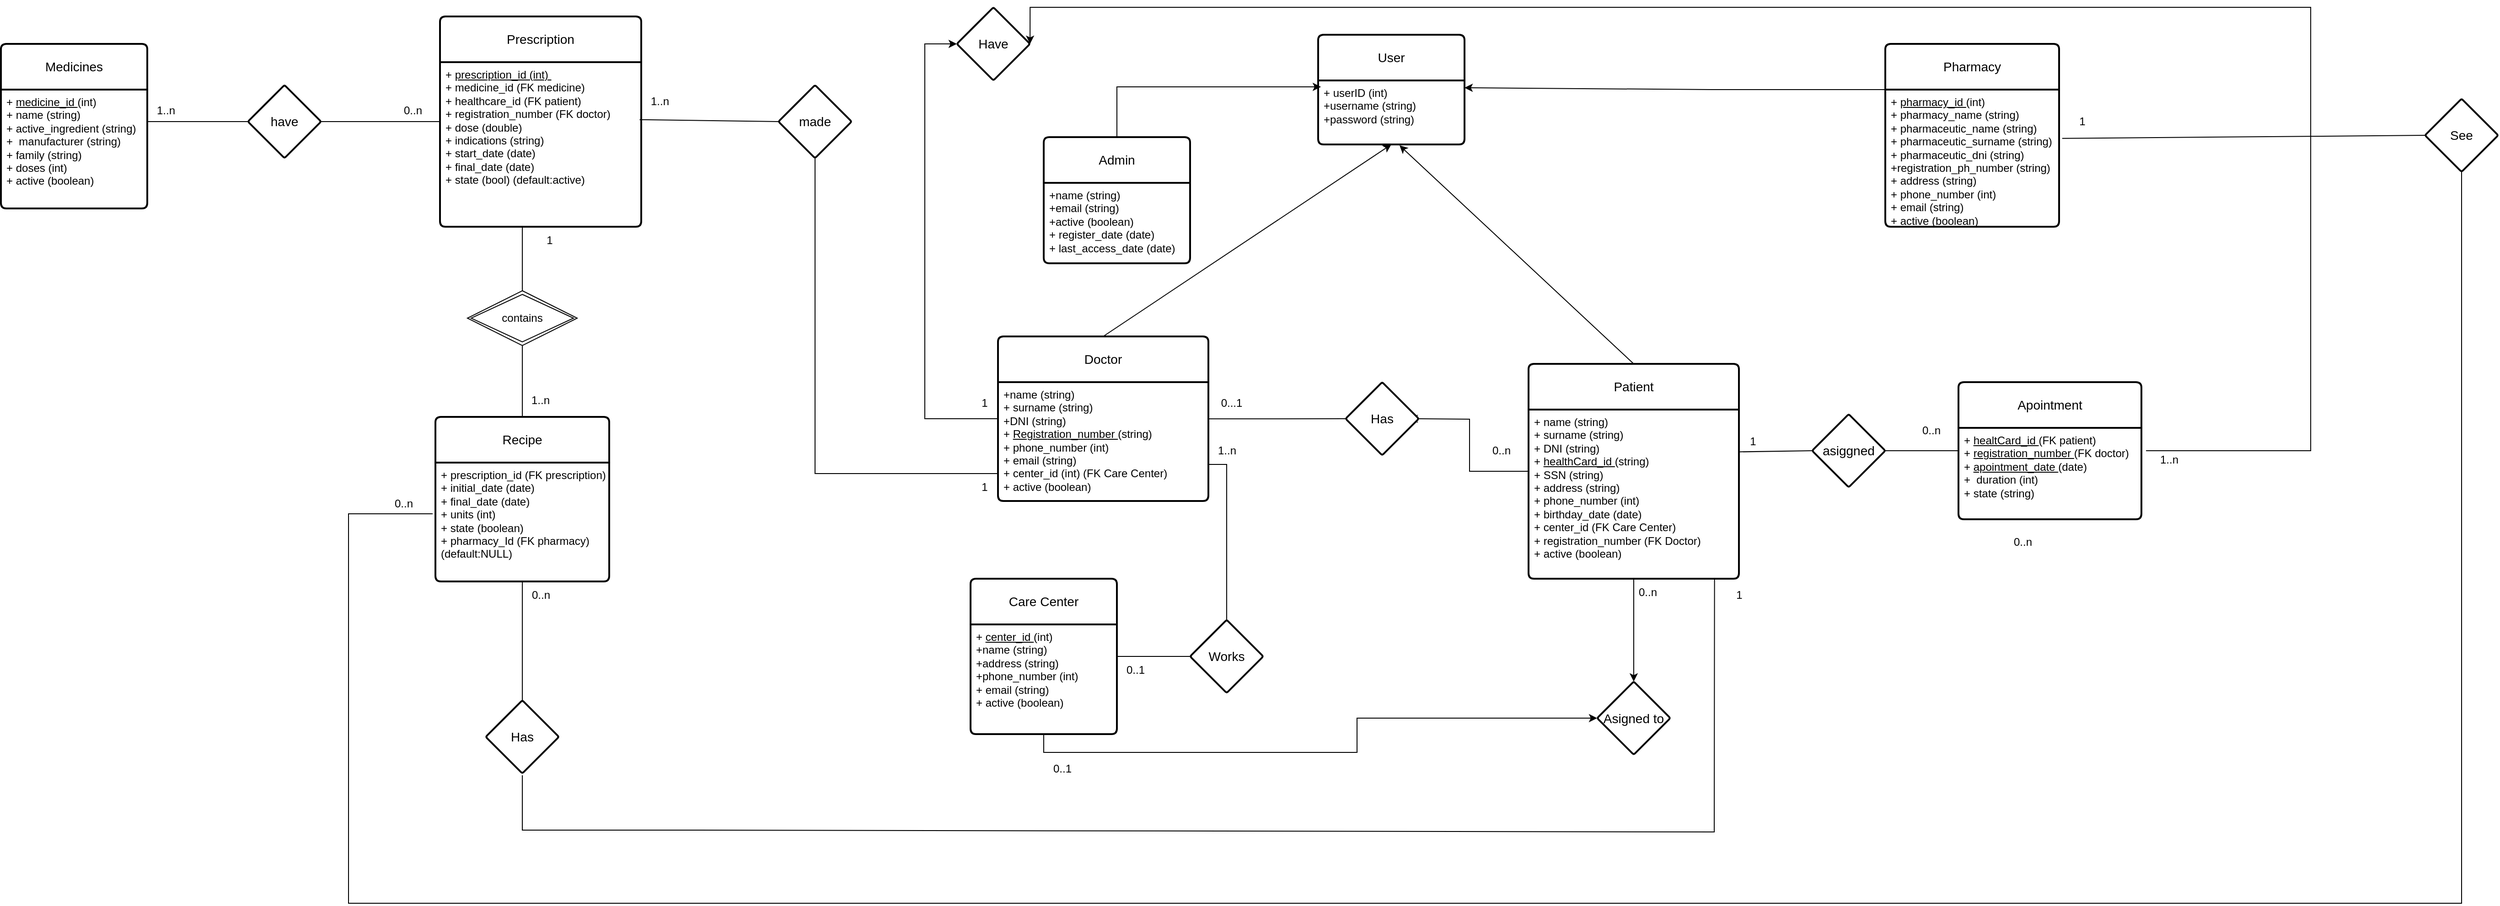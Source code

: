 <mxfile version="22.1.21" type="device">
  <diagram id="R2lEEEUBdFMjLlhIrx00" name="Page-1">
    <mxGraphModel dx="2840" dy="1063" grid="1" gridSize="10" guides="1" tooltips="1" connect="1" arrows="1" fold="1" page="1" pageScale="1" pageWidth="850" pageHeight="1100" math="0" shadow="0" extFonts="Permanent Marker^https://fonts.googleapis.com/css?family=Permanent+Marker">
      <root>
        <mxCell id="0" />
        <mxCell id="1" parent="0" />
        <mxCell id="Tz5MR8IhRdWezcuHccAq-2" value="User" style="swimlane;childLayout=stackLayout;horizontal=1;startSize=50;horizontalStack=0;rounded=1;fontSize=14;fontStyle=0;strokeWidth=2;resizeParent=0;resizeLast=1;shadow=0;dashed=0;align=center;arcSize=4;whiteSpace=wrap;html=1;" parent="1" vertex="1">
          <mxGeometry x="300" y="50" width="160" height="120" as="geometry">
            <mxRectangle x="340" y="510" width="90" height="50" as="alternateBounds" />
          </mxGeometry>
        </mxCell>
        <mxCell id="Tz5MR8IhRdWezcuHccAq-3" value="+ userID (int)&lt;br&gt;+username (string)&lt;br&gt;+password (string)" style="align=left;strokeColor=none;fillColor=none;spacingLeft=4;fontSize=12;verticalAlign=top;resizable=0;rotatable=0;part=1;html=1;" parent="Tz5MR8IhRdWezcuHccAq-2" vertex="1">
          <mxGeometry y="50" width="160" height="70" as="geometry" />
        </mxCell>
        <mxCell id="Tz5MR8IhRdWezcuHccAq-111" value="" style="edgeStyle=orthogonalEdgeStyle;rounded=0;orthogonalLoop=1;jettySize=auto;html=1;" parent="1" source="Tz5MR8IhRdWezcuHccAq-4" edge="1">
          <mxGeometry relative="1" as="geometry">
            <mxPoint x="400" y="470" as="targetPoint" />
          </mxGeometry>
        </mxCell>
        <mxCell id="Tz5MR8IhRdWezcuHccAq-121" value="" style="edgeStyle=orthogonalEdgeStyle;rounded=0;orthogonalLoop=1;jettySize=auto;html=1;" parent="1" source="Tz5MR8IhRdWezcuHccAq-4" target="Tz5MR8IhRdWezcuHccAq-120" edge="1">
          <mxGeometry relative="1" as="geometry">
            <Array as="points">
              <mxPoint x="645" y="770" />
              <mxPoint x="645" y="770" />
            </Array>
          </mxGeometry>
        </mxCell>
        <mxCell id="Tz5MR8IhRdWezcuHccAq-4" value="Patient" style="swimlane;childLayout=stackLayout;horizontal=1;startSize=50;horizontalStack=0;rounded=1;fontSize=14;fontStyle=0;strokeWidth=2;resizeParent=0;resizeLast=1;shadow=0;dashed=0;align=center;arcSize=4;whiteSpace=wrap;html=1;" parent="1" vertex="1">
          <mxGeometry x="530" y="410" width="230" height="235" as="geometry" />
        </mxCell>
        <mxCell id="Tz5MR8IhRdWezcuHccAq-5" value="+ name (string)&lt;br&gt;+ surname (string)&lt;br&gt;+ DNI (string)&lt;br&gt;+ &lt;u&gt;healthCard_id &lt;/u&gt;(string)&lt;br&gt;+ SSN (string)&lt;br&gt;+ address (string)&lt;br&gt;+ phone_number (int)&lt;br&gt;+ birthday_date (date)&lt;br&gt;+ center_id (FK Care Center)&lt;br&gt;+ registration_number (FK Doctor)&lt;br&gt;+ active (boolean)" style="align=left;strokeColor=none;fillColor=none;spacingLeft=4;fontSize=12;verticalAlign=top;resizable=0;rotatable=0;part=1;html=1;" parent="Tz5MR8IhRdWezcuHccAq-4" vertex="1">
          <mxGeometry y="50" width="230" height="185" as="geometry" />
        </mxCell>
        <mxCell id="Tz5MR8IhRdWezcuHccAq-7" value="Pharmacy" style="swimlane;childLayout=stackLayout;horizontal=1;startSize=50;horizontalStack=0;rounded=1;fontSize=14;fontStyle=0;strokeWidth=2;resizeParent=0;resizeLast=1;shadow=0;dashed=0;align=center;arcSize=4;whiteSpace=wrap;html=1;" parent="1" vertex="1">
          <mxGeometry x="920" y="60" width="190" height="200" as="geometry" />
        </mxCell>
        <mxCell id="Tz5MR8IhRdWezcuHccAq-8" value="+ &lt;u&gt;pharmacy_id &lt;/u&gt;(int)&lt;br&gt;+ pharmacy_name (string)&lt;br&gt;+ pharmaceutic_name (string)&lt;br&gt;+ pharmaceutic_surname (string)&lt;br&gt;+ pharmaceutic_dni (string)&lt;br&gt;+registration_ph_number (string)&lt;br&gt;+ address (string)&lt;br&gt;+ phone_number (int)&lt;br&gt;+ email (string)&lt;br&gt;+ active (boolean)" style="align=left;strokeColor=none;fillColor=none;spacingLeft=4;fontSize=12;verticalAlign=top;resizable=0;rotatable=0;part=1;html=1;" parent="Tz5MR8IhRdWezcuHccAq-7" vertex="1">
          <mxGeometry y="50" width="190" height="150" as="geometry" />
        </mxCell>
        <mxCell id="Tz5MR8IhRdWezcuHccAq-134" value="" style="edgeStyle=orthogonalEdgeStyle;rounded=0;orthogonalLoop=1;jettySize=auto;html=1;entryX=0;entryY=0.5;entryDx=0;entryDy=0;" parent="1" source="Tz5MR8IhRdWezcuHccAq-9" target="Tz5MR8IhRdWezcuHccAq-133" edge="1">
          <mxGeometry relative="1" as="geometry">
            <mxPoint x="-350" y="940" as="targetPoint" />
            <Array as="points">
              <mxPoint x="-130" y="470" />
              <mxPoint x="-130" y="60" />
            </Array>
          </mxGeometry>
        </mxCell>
        <mxCell id="Tz5MR8IhRdWezcuHccAq-9" value="Doctor" style="swimlane;childLayout=stackLayout;horizontal=1;startSize=50;horizontalStack=0;rounded=1;fontSize=14;fontStyle=0;strokeWidth=2;resizeParent=0;resizeLast=1;shadow=0;dashed=0;align=center;arcSize=4;whiteSpace=wrap;html=1;" parent="1" vertex="1">
          <mxGeometry x="-50" y="380" width="230" height="180" as="geometry" />
        </mxCell>
        <mxCell id="Tz5MR8IhRdWezcuHccAq-10" value="+name (string)&lt;br&gt;+ surname (string)&lt;br&gt;+DNI (string)&lt;br&gt;+ &lt;u&gt;Registration_number &lt;/u&gt;(string)&lt;br&gt;+ phone_number (int)&lt;br&gt;+ email (string)&lt;br&gt;+ center_id (int) (FK Care Center)&lt;br&gt;+ active (boolean)" style="align=left;strokeColor=none;fillColor=none;spacingLeft=4;fontSize=12;verticalAlign=top;resizable=0;rotatable=0;part=1;html=1;" parent="Tz5MR8IhRdWezcuHccAq-9" vertex="1">
          <mxGeometry y="50" width="230" height="130" as="geometry" />
        </mxCell>
        <mxCell id="Tz5MR8IhRdWezcuHccAq-11" value="Admin" style="swimlane;childLayout=stackLayout;horizontal=1;startSize=50;horizontalStack=0;rounded=1;fontSize=14;fontStyle=0;strokeWidth=2;resizeParent=0;resizeLast=1;shadow=0;dashed=0;align=center;arcSize=4;whiteSpace=wrap;html=1;" parent="1" vertex="1">
          <mxGeometry y="162" width="160" height="138" as="geometry" />
        </mxCell>
        <mxCell id="Tz5MR8IhRdWezcuHccAq-12" value="+name (string)&lt;br&gt;+email (string)&lt;br&gt;+active (boolean)&lt;br&gt;+ register_date (date)&lt;br&gt;+ last_access_date (date)" style="align=left;strokeColor=none;fillColor=none;spacingLeft=4;fontSize=12;verticalAlign=top;resizable=0;rotatable=0;part=1;html=1;" parent="Tz5MR8IhRdWezcuHccAq-11" vertex="1">
          <mxGeometry y="50" width="160" height="88" as="geometry" />
        </mxCell>
        <mxCell id="Tz5MR8IhRdWezcuHccAq-13" value="" style="endArrow=classic;html=1;rounded=0;exitX=0.5;exitY=0;exitDx=0;exitDy=0;entryX=0.019;entryY=0.1;entryDx=0;entryDy=0;entryPerimeter=0;" parent="1" source="Tz5MR8IhRdWezcuHccAq-11" target="Tz5MR8IhRdWezcuHccAq-3" edge="1">
          <mxGeometry width="50" height="50" relative="1" as="geometry">
            <mxPoint x="400" y="590" as="sourcePoint" />
            <mxPoint x="450" y="540" as="targetPoint" />
            <Array as="points">
              <mxPoint x="80" y="107" />
            </Array>
          </mxGeometry>
        </mxCell>
        <mxCell id="Tz5MR8IhRdWezcuHccAq-14" value="" style="endArrow=classic;html=1;rounded=0;exitX=0.5;exitY=0;exitDx=0;exitDy=0;entryX=0.5;entryY=1;entryDx=0;entryDy=0;" parent="1" source="Tz5MR8IhRdWezcuHccAq-9" target="Tz5MR8IhRdWezcuHccAq-3" edge="1">
          <mxGeometry width="50" height="50" relative="1" as="geometry">
            <mxPoint x="130" y="330" as="sourcePoint" />
            <mxPoint x="290" y="200" as="targetPoint" />
          </mxGeometry>
        </mxCell>
        <mxCell id="Tz5MR8IhRdWezcuHccAq-15" value="" style="endArrow=classic;html=1;rounded=0;exitX=0.5;exitY=0;exitDx=0;exitDy=0;entryX=0.556;entryY=1.014;entryDx=0;entryDy=0;entryPerimeter=0;" parent="1" source="Tz5MR8IhRdWezcuHccAq-4" target="Tz5MR8IhRdWezcuHccAq-3" edge="1">
          <mxGeometry width="50" height="50" relative="1" as="geometry">
            <mxPoint x="420" y="230" as="sourcePoint" />
            <mxPoint x="470" y="180" as="targetPoint" />
          </mxGeometry>
        </mxCell>
        <mxCell id="Tz5MR8IhRdWezcuHccAq-16" value="" style="endArrow=classic;html=1;rounded=0;exitX=0;exitY=0;exitDx=0;exitDy=0;entryX=1;entryY=0.114;entryDx=0;entryDy=0;entryPerimeter=0;" parent="1" source="Tz5MR8IhRdWezcuHccAq-8" target="Tz5MR8IhRdWezcuHccAq-3" edge="1">
          <mxGeometry width="50" height="50" relative="1" as="geometry">
            <mxPoint x="400" y="590" as="sourcePoint" />
            <mxPoint x="450" y="540" as="targetPoint" />
            <Array as="points">
              <mxPoint x="730" y="110" />
            </Array>
          </mxGeometry>
        </mxCell>
        <mxCell id="Tz5MR8IhRdWezcuHccAq-102" style="edgeStyle=orthogonalEdgeStyle;rounded=0;orthogonalLoop=1;jettySize=auto;html=1;" parent="1" source="Tz5MR8IhRdWezcuHccAq-88" edge="1">
          <mxGeometry relative="1" as="geometry">
            <mxPoint x="180" y="730" as="targetPoint" />
          </mxGeometry>
        </mxCell>
        <mxCell id="Tz5MR8IhRdWezcuHccAq-88" value="Care Center" style="swimlane;childLayout=stackLayout;horizontal=1;startSize=50;horizontalStack=0;rounded=1;fontSize=14;fontStyle=0;strokeWidth=2;resizeParent=0;resizeLast=1;shadow=0;dashed=0;align=center;arcSize=4;whiteSpace=wrap;html=1;" parent="1" vertex="1">
          <mxGeometry x="-80" y="645" width="160" height="170" as="geometry" />
        </mxCell>
        <mxCell id="Tz5MR8IhRdWezcuHccAq-89" value="+ &lt;u&gt;center_id &lt;/u&gt;(int)&lt;br&gt;+name (string)&lt;br&gt;+address (string)&lt;br&gt;+phone_number (int)&lt;br&gt;+ email (string)&lt;br&gt;+ active (boolean)" style="align=left;strokeColor=none;fillColor=none;spacingLeft=4;fontSize=12;verticalAlign=top;resizable=0;rotatable=0;part=1;html=1;" parent="Tz5MR8IhRdWezcuHccAq-88" vertex="1">
          <mxGeometry y="50" width="160" height="120" as="geometry" />
        </mxCell>
        <mxCell id="Tz5MR8IhRdWezcuHccAq-100" value="Works" style="rhombus;whiteSpace=wrap;html=1;fontSize=14;fontStyle=0;startSize=50;rounded=1;strokeWidth=2;shadow=0;dashed=0;arcSize=4;" parent="1" vertex="1">
          <mxGeometry x="160" y="690" width="80" height="80" as="geometry" />
        </mxCell>
        <mxCell id="Tz5MR8IhRdWezcuHccAq-103" value="1..n" style="text;html=1;align=center;verticalAlign=middle;resizable=0;points=[];autosize=1;strokeColor=none;fillColor=none;" parent="1" vertex="1">
          <mxGeometry x="1210" y="500" width="40" height="30" as="geometry" />
        </mxCell>
        <mxCell id="Tz5MR8IhRdWezcuHccAq-104" value="0..1" style="text;html=1;align=center;verticalAlign=middle;resizable=0;points=[];autosize=1;strokeColor=none;fillColor=none;" parent="1" vertex="1">
          <mxGeometry x="80" y="730" width="40" height="30" as="geometry" />
        </mxCell>
        <mxCell id="Tz5MR8IhRdWezcuHccAq-110" value="Has" style="rhombus;whiteSpace=wrap;html=1;fontSize=14;fontStyle=0;startSize=50;rounded=1;strokeWidth=2;shadow=0;dashed=0;arcSize=4;" parent="1" vertex="1">
          <mxGeometry x="330" y="430" width="80" height="80" as="geometry" />
        </mxCell>
        <mxCell id="Tz5MR8IhRdWezcuHccAq-114" value="0..n" style="text;html=1;align=center;verticalAlign=middle;resizable=0;points=[];autosize=1;strokeColor=none;fillColor=none;" parent="1" vertex="1">
          <mxGeometry x="480" y="490" width="40" height="30" as="geometry" />
        </mxCell>
        <mxCell id="Tz5MR8IhRdWezcuHccAq-115" value="0...1" style="text;html=1;align=center;verticalAlign=middle;resizable=0;points=[];autosize=1;strokeColor=none;fillColor=none;" parent="1" vertex="1">
          <mxGeometry x="180" y="438" width="50" height="30" as="geometry" />
        </mxCell>
        <mxCell id="Tz5MR8IhRdWezcuHccAq-116" value="" style="endArrow=none;html=1;rounded=0;entryX=0;entryY=0.5;entryDx=0;entryDy=0;exitX=1.001;exitY=0.309;exitDx=0;exitDy=0;exitPerimeter=0;" parent="1" source="Tz5MR8IhRdWezcuHccAq-10" target="Tz5MR8IhRdWezcuHccAq-110" edge="1">
          <mxGeometry width="50" height="50" relative="1" as="geometry">
            <mxPoint x="210" y="470" as="sourcePoint" />
            <mxPoint x="450" y="390" as="targetPoint" />
          </mxGeometry>
        </mxCell>
        <mxCell id="Tz5MR8IhRdWezcuHccAq-120" value="Asigned to" style="rhombus;whiteSpace=wrap;html=1;fontSize=14;fontStyle=0;startSize=50;rounded=1;strokeWidth=2;shadow=0;dashed=0;arcSize=4;" parent="1" vertex="1">
          <mxGeometry x="605" y="757.5" width="80" height="80" as="geometry" />
        </mxCell>
        <mxCell id="Tz5MR8IhRdWezcuHccAq-122" style="edgeStyle=orthogonalEdgeStyle;rounded=0;orthogonalLoop=1;jettySize=auto;html=1;exitX=0.5;exitY=1;exitDx=0;exitDy=0;entryX=0;entryY=0.5;entryDx=0;entryDy=0;" parent="1" source="Tz5MR8IhRdWezcuHccAq-89" target="Tz5MR8IhRdWezcuHccAq-120" edge="1">
          <mxGeometry relative="1" as="geometry" />
        </mxCell>
        <mxCell id="Tz5MR8IhRdWezcuHccAq-123" value="0..n" style="text;html=1;align=center;verticalAlign=middle;resizable=0;points=[];autosize=1;strokeColor=none;fillColor=none;" parent="1" vertex="1">
          <mxGeometry x="640" y="645" width="40" height="30" as="geometry" />
        </mxCell>
        <mxCell id="Tz5MR8IhRdWezcuHccAq-124" value="0..1" style="text;html=1;align=center;verticalAlign=middle;resizable=0;points=[];autosize=1;strokeColor=none;fillColor=none;" parent="1" vertex="1">
          <mxGeometry y="837.5" width="40" height="30" as="geometry" />
        </mxCell>
        <mxCell id="Tz5MR8IhRdWezcuHccAq-128" value="Apointment" style="swimlane;childLayout=stackLayout;horizontal=1;startSize=50;horizontalStack=0;rounded=1;fontSize=14;fontStyle=0;strokeWidth=2;resizeParent=0;resizeLast=1;shadow=0;dashed=0;align=center;arcSize=4;whiteSpace=wrap;html=1;" parent="1" vertex="1">
          <mxGeometry x="1000" y="430" width="200" height="150" as="geometry">
            <mxRectangle x="830" y="630" width="110" height="50" as="alternateBounds" />
          </mxGeometry>
        </mxCell>
        <mxCell id="Tz5MR8IhRdWezcuHccAq-129" value="+&amp;nbsp;&lt;u&gt;healtCard_id &lt;/u&gt;(FK patient)&lt;br&gt;+ &lt;u&gt;registration_number &lt;/u&gt;(FK doctor)&lt;br&gt;+ &lt;u&gt;apointment_date &lt;/u&gt;(date)&lt;br&gt;+&amp;nbsp; duration (int)&lt;br&gt;+ state (string)" style="align=left;strokeColor=none;fillColor=none;spacingLeft=4;fontSize=12;verticalAlign=top;resizable=0;rotatable=0;part=1;html=1;" parent="Tz5MR8IhRdWezcuHccAq-128" vertex="1">
          <mxGeometry y="50" width="200" height="100" as="geometry" />
        </mxCell>
        <mxCell id="Tz5MR8IhRdWezcuHccAq-130" value="Medicines" style="swimlane;childLayout=stackLayout;horizontal=1;startSize=50;horizontalStack=0;rounded=1;fontSize=14;fontStyle=0;strokeWidth=2;resizeParent=0;resizeLast=1;shadow=0;dashed=0;align=center;arcSize=4;whiteSpace=wrap;html=1;" parent="1" vertex="1">
          <mxGeometry x="-1140" y="60" width="160" height="180" as="geometry" />
        </mxCell>
        <mxCell id="Tz5MR8IhRdWezcuHccAq-131" value="+ &lt;u&gt;medicine_id &lt;/u&gt;(int)&lt;br&gt;+ name (string)&lt;br&gt;+ active_ingredient (string)&lt;br&gt;+&amp;nbsp; manufacturer (string)&lt;br&gt;+ family (string)&lt;br&gt;+ doses (int)&lt;br&gt;+ active (boolean)" style="align=left;strokeColor=none;fillColor=none;spacingLeft=4;fontSize=12;verticalAlign=top;resizable=0;rotatable=0;part=1;html=1;" parent="Tz5MR8IhRdWezcuHccAq-130" vertex="1">
          <mxGeometry y="50" width="160" height="130" as="geometry" />
        </mxCell>
        <mxCell id="Tz5MR8IhRdWezcuHccAq-133" value="Have" style="rhombus;whiteSpace=wrap;html=1;fontSize=14;fontStyle=0;startSize=50;rounded=1;strokeWidth=2;shadow=0;dashed=0;arcSize=4;" parent="1" vertex="1">
          <mxGeometry x="-95" y="20" width="80" height="80" as="geometry" />
        </mxCell>
        <mxCell id="Tz5MR8IhRdWezcuHccAq-137" style="edgeStyle=orthogonalEdgeStyle;rounded=0;orthogonalLoop=1;jettySize=auto;html=1;exitX=1;exitY=0.25;exitDx=0;exitDy=0;" parent="1" edge="1">
          <mxGeometry relative="1" as="geometry">
            <mxPoint x="-14.95" y="59.95" as="targetPoint" />
            <mxPoint x="1205.05" y="504.95" as="sourcePoint" />
            <Array as="points">
              <mxPoint x="1385.05" y="504.95" />
              <mxPoint x="1385.05" y="19.95" />
              <mxPoint x="-14.95" y="19.95" />
            </Array>
          </mxGeometry>
        </mxCell>
        <mxCell id="Tz5MR8IhRdWezcuHccAq-139" value="0..n" style="text;html=1;align=center;verticalAlign=middle;resizable=0;points=[];autosize=1;strokeColor=none;fillColor=none;" parent="1" vertex="1">
          <mxGeometry x="1050" y="590" width="40" height="30" as="geometry" />
        </mxCell>
        <mxCell id="Tz5MR8IhRdWezcuHccAq-140" value="1" style="text;html=1;align=center;verticalAlign=middle;resizable=0;points=[];autosize=1;strokeColor=none;fillColor=none;" parent="1" vertex="1">
          <mxGeometry x="-80" y="438" width="30" height="30" as="geometry" />
        </mxCell>
        <mxCell id="Tz5MR8IhRdWezcuHccAq-141" value="asiggned" style="rhombus;whiteSpace=wrap;html=1;fontSize=14;fontStyle=0;startSize=50;rounded=1;strokeWidth=2;shadow=0;dashed=0;arcSize=4;" parent="1" vertex="1">
          <mxGeometry x="840" y="465" width="80" height="80" as="geometry" />
        </mxCell>
        <mxCell id="Tz5MR8IhRdWezcuHccAq-146" value="" style="endArrow=none;html=1;rounded=0;exitX=1;exitY=0.25;exitDx=0;exitDy=0;entryX=0;entryY=0.5;entryDx=0;entryDy=0;" parent="1" source="Tz5MR8IhRdWezcuHccAq-5" target="Tz5MR8IhRdWezcuHccAq-141" edge="1">
          <mxGeometry width="50" height="50" relative="1" as="geometry">
            <mxPoint x="770" y="600" as="sourcePoint" />
            <mxPoint x="820" y="550" as="targetPoint" />
          </mxGeometry>
        </mxCell>
        <mxCell id="Tz5MR8IhRdWezcuHccAq-147" value="" style="endArrow=none;html=1;rounded=0;entryX=0;entryY=0.25;entryDx=0;entryDy=0;exitX=1;exitY=0.5;exitDx=0;exitDy=0;" parent="1" source="Tz5MR8IhRdWezcuHccAq-141" target="Tz5MR8IhRdWezcuHccAq-129" edge="1">
          <mxGeometry width="50" height="50" relative="1" as="geometry">
            <mxPoint x="770" y="600" as="sourcePoint" />
            <mxPoint x="820" y="550" as="targetPoint" />
          </mxGeometry>
        </mxCell>
        <mxCell id="Tz5MR8IhRdWezcuHccAq-148" value="1" style="text;html=1;align=center;verticalAlign=middle;resizable=0;points=[];autosize=1;strokeColor=none;fillColor=none;" parent="1" vertex="1">
          <mxGeometry x="760" y="480" width="30" height="30" as="geometry" />
        </mxCell>
        <mxCell id="Tz5MR8IhRdWezcuHccAq-149" value="0..n" style="text;html=1;align=center;verticalAlign=middle;resizable=0;points=[];autosize=1;strokeColor=none;fillColor=none;" parent="1" vertex="1">
          <mxGeometry x="950" y="468" width="40" height="30" as="geometry" />
        </mxCell>
        <mxCell id="Tz5MR8IhRdWezcuHccAq-150" value="Prescription" style="swimlane;childLayout=stackLayout;horizontal=1;startSize=50;horizontalStack=0;rounded=1;fontSize=14;fontStyle=0;strokeWidth=2;resizeParent=0;resizeLast=1;shadow=0;dashed=0;align=center;arcSize=4;whiteSpace=wrap;html=1;" parent="1" vertex="1">
          <mxGeometry x="-660" y="30" width="220" height="230" as="geometry" />
        </mxCell>
        <mxCell id="Tz5MR8IhRdWezcuHccAq-151" value="+ &lt;u&gt;prescription_id (int)&amp;nbsp;&lt;/u&gt;&lt;br&gt;+ medicine_id (FK medicine)&lt;br&gt;+ healthcare_id (FK patient)&lt;br&gt;+ registration_number (FK doctor)&lt;br&gt;+ dose (double)&lt;br&gt;+ indications (string)&lt;br&gt;+ start_date (date)&lt;br&gt;+ final_date (date)&lt;br&gt;+ state (bool) (default:active)&lt;br&gt;" style="align=left;strokeColor=none;fillColor=none;spacingLeft=4;fontSize=12;verticalAlign=top;resizable=0;rotatable=0;part=1;html=1;" parent="Tz5MR8IhRdWezcuHccAq-150" vertex="1">
          <mxGeometry y="50" width="220" height="180" as="geometry" />
        </mxCell>
        <mxCell id="Tz5MR8IhRdWezcuHccAq-153" value="Recipe" style="swimlane;childLayout=stackLayout;horizontal=1;startSize=50;horizontalStack=0;rounded=1;fontSize=14;fontStyle=0;strokeWidth=2;resizeParent=0;resizeLast=1;shadow=0;dashed=0;align=center;arcSize=4;whiteSpace=wrap;html=1;" parent="1" vertex="1">
          <mxGeometry x="-665" y="468" width="190" height="180" as="geometry" />
        </mxCell>
        <mxCell id="Tz5MR8IhRdWezcuHccAq-154" value="+ prescription_id (FK prescription)&lt;br&gt;+ initial_date (date)&lt;br&gt;+ final_date (date)&lt;br&gt;+ units (int)&lt;br&gt;+ state (boolean)&lt;br&gt;+ pharmacy_Id (FK pharmacy)&lt;br&gt;(default:NULL)" style="align=left;strokeColor=none;fillColor=none;spacingLeft=4;fontSize=12;verticalAlign=top;resizable=0;rotatable=0;part=1;html=1;" parent="Tz5MR8IhRdWezcuHccAq-153" vertex="1">
          <mxGeometry y="50" width="190" height="130" as="geometry" />
        </mxCell>
        <mxCell id="Tz5MR8IhRdWezcuHccAq-155" value="contains" style="shape=rhombus;double=1;perimeter=rhombusPerimeter;whiteSpace=wrap;html=1;align=center;" parent="1" vertex="1">
          <mxGeometry x="-630" y="330" width="120" height="60" as="geometry" />
        </mxCell>
        <mxCell id="Tz5MR8IhRdWezcuHccAq-157" value="" style="endArrow=none;html=1;rounded=0;exitX=0.5;exitY=0;exitDx=0;exitDy=0;entryX=0.5;entryY=1;entryDx=0;entryDy=0;" parent="1" source="Tz5MR8IhRdWezcuHccAq-153" target="Tz5MR8IhRdWezcuHccAq-155" edge="1">
          <mxGeometry width="50" height="50" relative="1" as="geometry">
            <mxPoint x="-440" y="410" as="sourcePoint" />
            <mxPoint x="-390" y="360" as="targetPoint" />
          </mxGeometry>
        </mxCell>
        <mxCell id="Tz5MR8IhRdWezcuHccAq-170" value="have" style="rhombus;whiteSpace=wrap;html=1;fontSize=14;fontStyle=0;startSize=50;rounded=1;strokeWidth=2;shadow=0;dashed=0;arcSize=4;" parent="1" vertex="1">
          <mxGeometry x="-870" y="105" width="80" height="80" as="geometry" />
        </mxCell>
        <mxCell id="Tz5MR8IhRdWezcuHccAq-172" value="" style="endArrow=none;html=1;rounded=0;exitX=1;exitY=0.5;exitDx=0;exitDy=0;" parent="1" source="Tz5MR8IhRdWezcuHccAq-170" edge="1">
          <mxGeometry width="50" height="50" relative="1" as="geometry">
            <mxPoint x="-820" y="160" as="sourcePoint" />
            <mxPoint x="-660" y="145" as="targetPoint" />
          </mxGeometry>
        </mxCell>
        <mxCell id="Tz5MR8IhRdWezcuHccAq-173" value="" style="endArrow=none;html=1;rounded=0;entryX=0;entryY=0.5;entryDx=0;entryDy=0;" parent="1" target="Tz5MR8IhRdWezcuHccAq-170" edge="1">
          <mxGeometry width="50" height="50" relative="1" as="geometry">
            <mxPoint x="-980" y="145" as="sourcePoint" />
            <mxPoint x="-770" y="110" as="targetPoint" />
          </mxGeometry>
        </mxCell>
        <mxCell id="Tz5MR8IhRdWezcuHccAq-174" value="0..n" style="text;html=1;align=center;verticalAlign=middle;resizable=0;points=[];autosize=1;strokeColor=none;fillColor=none;" parent="1" vertex="1">
          <mxGeometry x="-710" y="118" width="40" height="30" as="geometry" />
        </mxCell>
        <mxCell id="Tz5MR8IhRdWezcuHccAq-175" value="1..n" style="text;html=1;align=center;verticalAlign=middle;resizable=0;points=[];autosize=1;strokeColor=none;fillColor=none;" parent="1" vertex="1">
          <mxGeometry x="-980" y="118" width="40" height="30" as="geometry" />
        </mxCell>
        <mxCell id="Tz5MR8IhRdWezcuHccAq-176" value="" style="endArrow=none;html=1;rounded=0;exitX=0;exitY=0;exitDx=0;exitDy=0;" parent="1" source="Tz5MR8IhRdWezcuHccAq-177" target="Tz5MR8IhRdWezcuHccAq-155" edge="1">
          <mxGeometry width="50" height="50" relative="1" as="geometry">
            <mxPoint x="-530" y="480" as="sourcePoint" />
            <mxPoint x="-480" y="430" as="targetPoint" />
          </mxGeometry>
        </mxCell>
        <mxCell id="Tz5MR8IhRdWezcuHccAq-177" value="1" style="text;html=1;strokeColor=none;fillColor=none;align=center;verticalAlign=middle;whiteSpace=wrap;rounded=0;" parent="1" vertex="1">
          <mxGeometry x="-570" y="260" width="60" height="30" as="geometry" />
        </mxCell>
        <mxCell id="Tz5MR8IhRdWezcuHccAq-178" value="1..n" style="text;html=1;strokeColor=none;fillColor=none;align=center;verticalAlign=middle;whiteSpace=wrap;rounded=0;" parent="1" vertex="1">
          <mxGeometry x="-580" y="435" width="60" height="30" as="geometry" />
        </mxCell>
        <mxCell id="Tz5MR8IhRdWezcuHccAq-181" value="made" style="rhombus;whiteSpace=wrap;html=1;fontSize=14;fontStyle=0;startSize=50;rounded=1;strokeWidth=2;shadow=0;dashed=0;arcSize=4;" parent="1" vertex="1">
          <mxGeometry x="-290" y="105" width="80" height="80" as="geometry" />
        </mxCell>
        <mxCell id="Tz5MR8IhRdWezcuHccAq-183" value="" style="endArrow=none;html=1;rounded=0;entryX=0;entryY=0.5;entryDx=0;entryDy=0;exitX=0.992;exitY=0.349;exitDx=0;exitDy=0;exitPerimeter=0;" parent="1" source="Tz5MR8IhRdWezcuHccAq-151" target="Tz5MR8IhRdWezcuHccAq-181" edge="1">
          <mxGeometry width="50" height="50" relative="1" as="geometry">
            <mxPoint x="-440" y="140" as="sourcePoint" />
            <mxPoint x="-320" y="410" as="targetPoint" />
          </mxGeometry>
        </mxCell>
        <mxCell id="Tz5MR8IhRdWezcuHccAq-185" value="" style="endArrow=none;html=1;rounded=0;exitX=0.5;exitY=1;exitDx=0;exitDy=0;" parent="1" source="Tz5MR8IhRdWezcuHccAq-181" edge="1">
          <mxGeometry width="50" height="50" relative="1" as="geometry">
            <mxPoint x="-50" y="410" as="sourcePoint" />
            <mxPoint x="-50" y="530" as="targetPoint" />
            <Array as="points">
              <mxPoint x="-250" y="530" />
              <mxPoint x="-160" y="530" />
            </Array>
          </mxGeometry>
        </mxCell>
        <mxCell id="Tz5MR8IhRdWezcuHccAq-186" value="1..n" style="text;html=1;align=center;verticalAlign=middle;resizable=0;points=[];autosize=1;strokeColor=none;fillColor=none;" parent="1" vertex="1">
          <mxGeometry x="-440" y="108" width="40" height="30" as="geometry" />
        </mxCell>
        <mxCell id="Tz5MR8IhRdWezcuHccAq-187" value="1" style="text;html=1;align=center;verticalAlign=middle;resizable=0;points=[];autosize=1;strokeColor=none;fillColor=none;" parent="1" vertex="1">
          <mxGeometry x="-80" y="530" width="30" height="30" as="geometry" />
        </mxCell>
        <mxCell id="Tz5MR8IhRdWezcuHccAq-189" value="Has" style="rhombus;whiteSpace=wrap;html=1;fontSize=14;fontStyle=0;startSize=50;rounded=1;strokeWidth=2;shadow=0;dashed=0;arcSize=4;" parent="1" vertex="1">
          <mxGeometry x="-610" y="778" width="80" height="80" as="geometry" />
        </mxCell>
        <mxCell id="Tz5MR8IhRdWezcuHccAq-191" value="" style="endArrow=none;html=1;rounded=0;exitX=0.5;exitY=1;exitDx=0;exitDy=0;" parent="1" source="Tz5MR8IhRdWezcuHccAq-154" target="Tz5MR8IhRdWezcuHccAq-189" edge="1">
          <mxGeometry width="50" height="50" relative="1" as="geometry">
            <mxPoint x="210" y="540" as="sourcePoint" />
            <mxPoint x="260" y="490" as="targetPoint" />
          </mxGeometry>
        </mxCell>
        <mxCell id="Tz5MR8IhRdWezcuHccAq-192" value="" style="endArrow=none;html=1;rounded=0;entryX=0.884;entryY=0.997;entryDx=0;entryDy=0;entryPerimeter=0;" parent="1" target="Tz5MR8IhRdWezcuHccAq-5" edge="1">
          <mxGeometry width="50" height="50" relative="1" as="geometry">
            <mxPoint x="-570" y="860" as="sourcePoint" />
            <mxPoint x="730.05" y="568.335" as="targetPoint" />
            <Array as="points">
              <mxPoint x="-570" y="920" />
              <mxPoint x="-390" y="920" />
              <mxPoint x="733" y="922" />
            </Array>
          </mxGeometry>
        </mxCell>
        <mxCell id="Tz5MR8IhRdWezcuHccAq-193" value="0..n" style="text;html=1;align=center;verticalAlign=middle;resizable=0;points=[];autosize=1;strokeColor=none;fillColor=none;" parent="1" vertex="1">
          <mxGeometry x="-570" y="648" width="40" height="30" as="geometry" />
        </mxCell>
        <mxCell id="Tz5MR8IhRdWezcuHccAq-194" value="1" style="text;html=1;align=center;verticalAlign=middle;resizable=0;points=[];autosize=1;strokeColor=none;fillColor=none;" parent="1" vertex="1">
          <mxGeometry x="745" y="648" width="30" height="30" as="geometry" />
        </mxCell>
        <mxCell id="Tz5MR8IhRdWezcuHccAq-195" value="" style="endArrow=none;html=1;rounded=0;exitX=0.5;exitY=0;exitDx=0;exitDy=0;entryX=1;entryY=0.692;entryDx=0;entryDy=0;entryPerimeter=0;" parent="1" source="Tz5MR8IhRdWezcuHccAq-100" target="Tz5MR8IhRdWezcuHccAq-10" edge="1">
          <mxGeometry width="50" height="50" relative="1" as="geometry">
            <mxPoint x="10" y="600" as="sourcePoint" />
            <mxPoint x="200" y="520" as="targetPoint" />
            <Array as="points">
              <mxPoint x="200" y="520" />
            </Array>
          </mxGeometry>
        </mxCell>
        <mxCell id="Tz5MR8IhRdWezcuHccAq-197" value="1..n" style="text;html=1;align=center;verticalAlign=middle;resizable=0;points=[];autosize=1;strokeColor=none;fillColor=none;" parent="1" vertex="1">
          <mxGeometry x="180" y="490" width="40" height="30" as="geometry" />
        </mxCell>
        <mxCell id="Tz5MR8IhRdWezcuHccAq-200" value="See" style="rhombus;whiteSpace=wrap;html=1;fontSize=14;fontStyle=0;startSize=50;rounded=1;strokeWidth=2;shadow=0;dashed=0;arcSize=4;" parent="1" vertex="1">
          <mxGeometry x="1510" y="120" width="80" height="80" as="geometry" />
        </mxCell>
        <mxCell id="Tz5MR8IhRdWezcuHccAq-202" value="" style="endArrow=none;html=1;rounded=0;exitX=1.018;exitY=0.356;exitDx=0;exitDy=0;exitPerimeter=0;entryX=0;entryY=0.5;entryDx=0;entryDy=0;" parent="1" source="Tz5MR8IhRdWezcuHccAq-8" target="Tz5MR8IhRdWezcuHccAq-200" edge="1">
          <mxGeometry width="50" height="50" relative="1" as="geometry">
            <mxPoint x="1260" y="450" as="sourcePoint" />
            <mxPoint x="1310" y="400" as="targetPoint" />
          </mxGeometry>
        </mxCell>
        <mxCell id="Tz5MR8IhRdWezcuHccAq-203" value="" style="endArrow=none;html=1;rounded=0;entryX=0.5;entryY=1;entryDx=0;entryDy=0;exitX=-0.016;exitY=0.431;exitDx=0;exitDy=0;exitPerimeter=0;" parent="1" source="Tz5MR8IhRdWezcuHccAq-154" target="Tz5MR8IhRdWezcuHccAq-200" edge="1">
          <mxGeometry width="50" height="50" relative="1" as="geometry">
            <mxPoint x="-853" y="990" as="sourcePoint" />
            <mxPoint x="1030" y="160" as="targetPoint" />
            <Array as="points">
              <mxPoint x="-760" y="574" />
              <mxPoint x="-760" y="1000" />
              <mxPoint x="1550" y="1000" />
            </Array>
          </mxGeometry>
        </mxCell>
        <mxCell id="Tz5MR8IhRdWezcuHccAq-204" value="0..n" style="text;html=1;align=center;verticalAlign=middle;resizable=0;points=[];autosize=1;strokeColor=none;fillColor=none;" parent="1" vertex="1">
          <mxGeometry x="-720" y="548" width="40" height="30" as="geometry" />
        </mxCell>
        <mxCell id="Tz5MR8IhRdWezcuHccAq-205" value="1" style="text;html=1;align=center;verticalAlign=middle;resizable=0;points=[];autosize=1;strokeColor=none;fillColor=none;" parent="1" vertex="1">
          <mxGeometry x="1120" y="130" width="30" height="30" as="geometry" />
        </mxCell>
      </root>
    </mxGraphModel>
  </diagram>
</mxfile>
